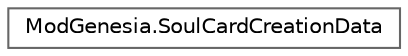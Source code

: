 digraph "Graphical Class Hierarchy"
{
 // LATEX_PDF_SIZE
  bgcolor="transparent";
  edge [fontname=Helvetica,fontsize=10,labelfontname=Helvetica,labelfontsize=10];
  node [fontname=Helvetica,fontsize=10,shape=box,height=0.2,width=0.4];
  rankdir="LR";
  Node0 [label="ModGenesia.SoulCardCreationData",height=0.2,width=0.4,color="grey40", fillcolor="white", style="filled",URL="$class_mod_genesia_1_1_soul_card_creation_data.html",tooltip="Contain all the data required for the addition of a new Soul-Card."];
}
